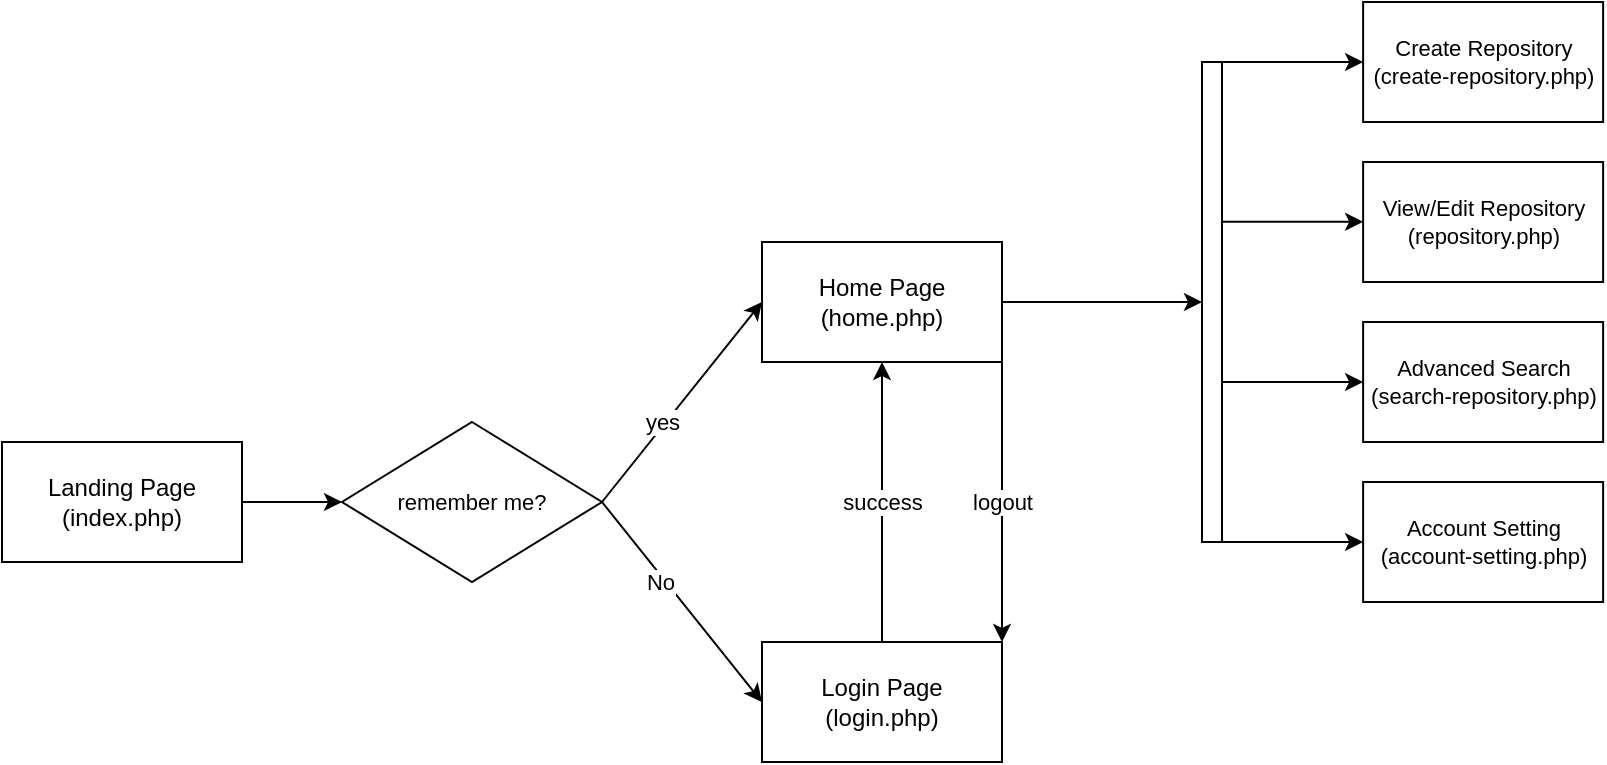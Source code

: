 <mxfile>
    <diagram id="HdG9q-_7CEFRkqEDtFFe" name="Page-1">
        <mxGraphModel dx="154" dy="101" grid="1" gridSize="10" guides="1" tooltips="1" connect="1" arrows="1" fold="1" page="1" pageScale="1" pageWidth="850" pageHeight="1100" math="0" shadow="0">
            <root>
                <mxCell id="0"/>
                <mxCell id="1" parent="0"/>
                <mxCell id="9" style="edgeStyle=none;shape=connector;rounded=1;html=1;exitX=1;exitY=0.5;exitDx=0;exitDy=0;entryX=0;entryY=0.5;entryDx=0;entryDy=0;labelBackgroundColor=default;strokeColor=default;fontFamily=Helvetica;fontSize=11;fontColor=default;endArrow=classic;" edge="1" parent="1" source="2" target="7">
                    <mxGeometry relative="1" as="geometry"/>
                </mxCell>
                <mxCell id="2" value="Landing Page&lt;br&gt;(index.php)" style="rounded=0;whiteSpace=wrap;html=1;" vertex="1" parent="1">
                    <mxGeometry x="40" y="350" width="120" height="60" as="geometry"/>
                </mxCell>
                <mxCell id="26" style="edgeStyle=none;shape=connector;rounded=1;html=1;exitX=1;exitY=0.5;exitDx=0;exitDy=0;labelBackgroundColor=default;strokeColor=default;fontFamily=Helvetica;fontSize=11;fontColor=default;endArrow=classic;" edge="1" parent="1" source="4" target="25">
                    <mxGeometry relative="1" as="geometry"/>
                </mxCell>
                <mxCell id="39" style="edgeStyle=none;shape=connector;rounded=1;html=1;exitX=1;exitY=1;exitDx=0;exitDy=0;entryX=1;entryY=0;entryDx=0;entryDy=0;labelBackgroundColor=default;strokeColor=default;fontFamily=Helvetica;fontSize=11;fontColor=default;endArrow=classic;" edge="1" parent="1" source="4" target="11">
                    <mxGeometry relative="1" as="geometry"/>
                </mxCell>
                <mxCell id="40" value="logout" style="edgeLabel;html=1;align=center;verticalAlign=middle;resizable=0;points=[];fontSize=11;fontFamily=Helvetica;fontColor=default;" vertex="1" connectable="0" parent="39">
                    <mxGeometry x="0.187" y="-1" relative="1" as="geometry">
                        <mxPoint x="1" y="-13" as="offset"/>
                    </mxGeometry>
                </mxCell>
                <mxCell id="4" value="Home Page&lt;br&gt;(home.php)" style="rounded=0;whiteSpace=wrap;html=1;" vertex="1" parent="1">
                    <mxGeometry x="420" y="250" width="120" height="60" as="geometry"/>
                </mxCell>
                <mxCell id="12" style="edgeStyle=none;shape=connector;rounded=1;html=1;exitX=1;exitY=0.5;exitDx=0;exitDy=0;entryX=0;entryY=0.5;entryDx=0;entryDy=0;labelBackgroundColor=default;strokeColor=default;fontFamily=Helvetica;fontSize=11;fontColor=default;endArrow=classic;" edge="1" parent="1" source="7" target="11">
                    <mxGeometry relative="1" as="geometry"/>
                </mxCell>
                <mxCell id="13" value="No" style="edgeLabel;html=1;align=center;verticalAlign=middle;resizable=0;points=[];fontSize=11;fontFamily=Helvetica;fontColor=default;" vertex="1" connectable="0" parent="12">
                    <mxGeometry x="-0.237" y="-2" relative="1" as="geometry">
                        <mxPoint as="offset"/>
                    </mxGeometry>
                </mxCell>
                <mxCell id="16" style="edgeStyle=none;shape=connector;rounded=1;html=1;exitX=1;exitY=0.5;exitDx=0;exitDy=0;entryX=0;entryY=0.5;entryDx=0;entryDy=0;labelBackgroundColor=default;strokeColor=default;fontFamily=Helvetica;fontSize=11;fontColor=default;endArrow=classic;" edge="1" parent="1" source="7" target="4">
                    <mxGeometry relative="1" as="geometry"/>
                </mxCell>
                <mxCell id="17" value="yes" style="edgeLabel;html=1;align=center;verticalAlign=middle;resizable=0;points=[];fontSize=11;fontFamily=Helvetica;fontColor=default;" vertex="1" connectable="0" parent="16">
                    <mxGeometry x="-0.212" y="2" relative="1" as="geometry">
                        <mxPoint as="offset"/>
                    </mxGeometry>
                </mxCell>
                <mxCell id="7" value="remember me?" style="rhombus;whiteSpace=wrap;html=1;fontFamily=Helvetica;fontSize=11;fontColor=default;" vertex="1" parent="1">
                    <mxGeometry x="210" y="340" width="130" height="80" as="geometry"/>
                </mxCell>
                <mxCell id="14" style="edgeStyle=none;shape=connector;rounded=1;html=1;exitX=0.5;exitY=0;exitDx=0;exitDy=0;entryX=0.5;entryY=1;entryDx=0;entryDy=0;labelBackgroundColor=default;strokeColor=default;fontFamily=Helvetica;fontSize=11;fontColor=default;endArrow=classic;" edge="1" parent="1" source="11" target="4">
                    <mxGeometry relative="1" as="geometry"/>
                </mxCell>
                <mxCell id="36" value="success" style="edgeLabel;html=1;align=center;verticalAlign=middle;resizable=0;points=[];fontSize=11;fontFamily=Helvetica;fontColor=default;" vertex="1" connectable="0" parent="14">
                    <mxGeometry x="-0.355" y="1" relative="1" as="geometry">
                        <mxPoint x="1" y="-25" as="offset"/>
                    </mxGeometry>
                </mxCell>
                <mxCell id="11" value="Login Page&lt;br&gt;(login.php)" style="rounded=0;whiteSpace=wrap;html=1;" vertex="1" parent="1">
                    <mxGeometry x="420" y="450" width="120" height="60" as="geometry"/>
                </mxCell>
                <mxCell id="22" value="Create Repository&lt;br&gt;(create-repository.php)" style="rounded=0;whiteSpace=wrap;html=1;fontFamily=Helvetica;fontSize=11;fontColor=default;" vertex="1" parent="1">
                    <mxGeometry x="720.56" y="130" width="120" height="60" as="geometry"/>
                </mxCell>
                <mxCell id="27" style="edgeStyle=none;shape=connector;rounded=1;html=1;exitX=0.944;exitY=0.125;exitDx=0;exitDy=0;entryX=0;entryY=0.5;entryDx=0;entryDy=0;labelBackgroundColor=default;strokeColor=default;fontFamily=Helvetica;fontSize=11;fontColor=default;endArrow=classic;exitPerimeter=0;" edge="1" parent="1" target="22">
                    <mxGeometry relative="1" as="geometry">
                        <mxPoint x="650" y="160" as="sourcePoint"/>
                    </mxGeometry>
                </mxCell>
                <mxCell id="25" value="" style="rounded=0;whiteSpace=wrap;html=1;fontFamily=Helvetica;fontSize=11;fontColor=default;" vertex="1" parent="1">
                    <mxGeometry x="640" y="160" width="10" height="240" as="geometry"/>
                </mxCell>
                <mxCell id="28" value="View/Edit Repository&lt;br&gt;(repository.php)" style="rounded=0;whiteSpace=wrap;html=1;fontFamily=Helvetica;fontSize=11;fontColor=default;" vertex="1" parent="1">
                    <mxGeometry x="720.56" y="210" width="120" height="60" as="geometry"/>
                </mxCell>
                <mxCell id="30" style="edgeStyle=none;shape=connector;rounded=1;html=1;exitX=1;exitY=0.25;exitDx=0;exitDy=0;entryX=0;entryY=0.5;entryDx=0;entryDy=0;labelBackgroundColor=default;strokeColor=default;fontFamily=Helvetica;fontSize=11;fontColor=default;endArrow=classic;" edge="1" parent="1" target="31">
                    <mxGeometry relative="1" as="geometry">
                        <mxPoint x="650" y="320" as="sourcePoint"/>
                    </mxGeometry>
                </mxCell>
                <mxCell id="31" value="Advanced Search&lt;br&gt;(search-repository.php)" style="rounded=0;whiteSpace=wrap;html=1;fontFamily=Helvetica;fontSize=11;fontColor=default;" vertex="1" parent="1">
                    <mxGeometry x="720.56" y="290" width="120" height="60" as="geometry"/>
                </mxCell>
                <mxCell id="32" style="edgeStyle=none;shape=connector;rounded=1;html=1;exitX=1;exitY=0.25;exitDx=0;exitDy=0;entryX=0;entryY=0.5;entryDx=0;entryDy=0;labelBackgroundColor=default;strokeColor=default;fontFamily=Helvetica;fontSize=11;fontColor=default;endArrow=classic;" edge="1" parent="1" target="33">
                    <mxGeometry relative="1" as="geometry">
                        <mxPoint x="650" y="400" as="sourcePoint"/>
                    </mxGeometry>
                </mxCell>
                <mxCell id="33" value="Account Setting&lt;br&gt;(account-setting.php)" style="rounded=0;whiteSpace=wrap;html=1;fontFamily=Helvetica;fontSize=11;fontColor=default;" vertex="1" parent="1">
                    <mxGeometry x="720.56" y="370" width="120" height="60" as="geometry"/>
                </mxCell>
                <mxCell id="35" style="edgeStyle=none;shape=connector;rounded=1;html=1;exitX=0.944;exitY=0.125;exitDx=0;exitDy=0;entryX=0;entryY=0.5;entryDx=0;entryDy=0;labelBackgroundColor=default;strokeColor=default;fontFamily=Helvetica;fontSize=11;fontColor=default;endArrow=classic;exitPerimeter=0;" edge="1" parent="1">
                    <mxGeometry relative="1" as="geometry">
                        <mxPoint x="650.0" y="239.89" as="sourcePoint"/>
                        <mxPoint x="720.56" y="239.89" as="targetPoint"/>
                    </mxGeometry>
                </mxCell>
            </root>
        </mxGraphModel>
    </diagram>
</mxfile>